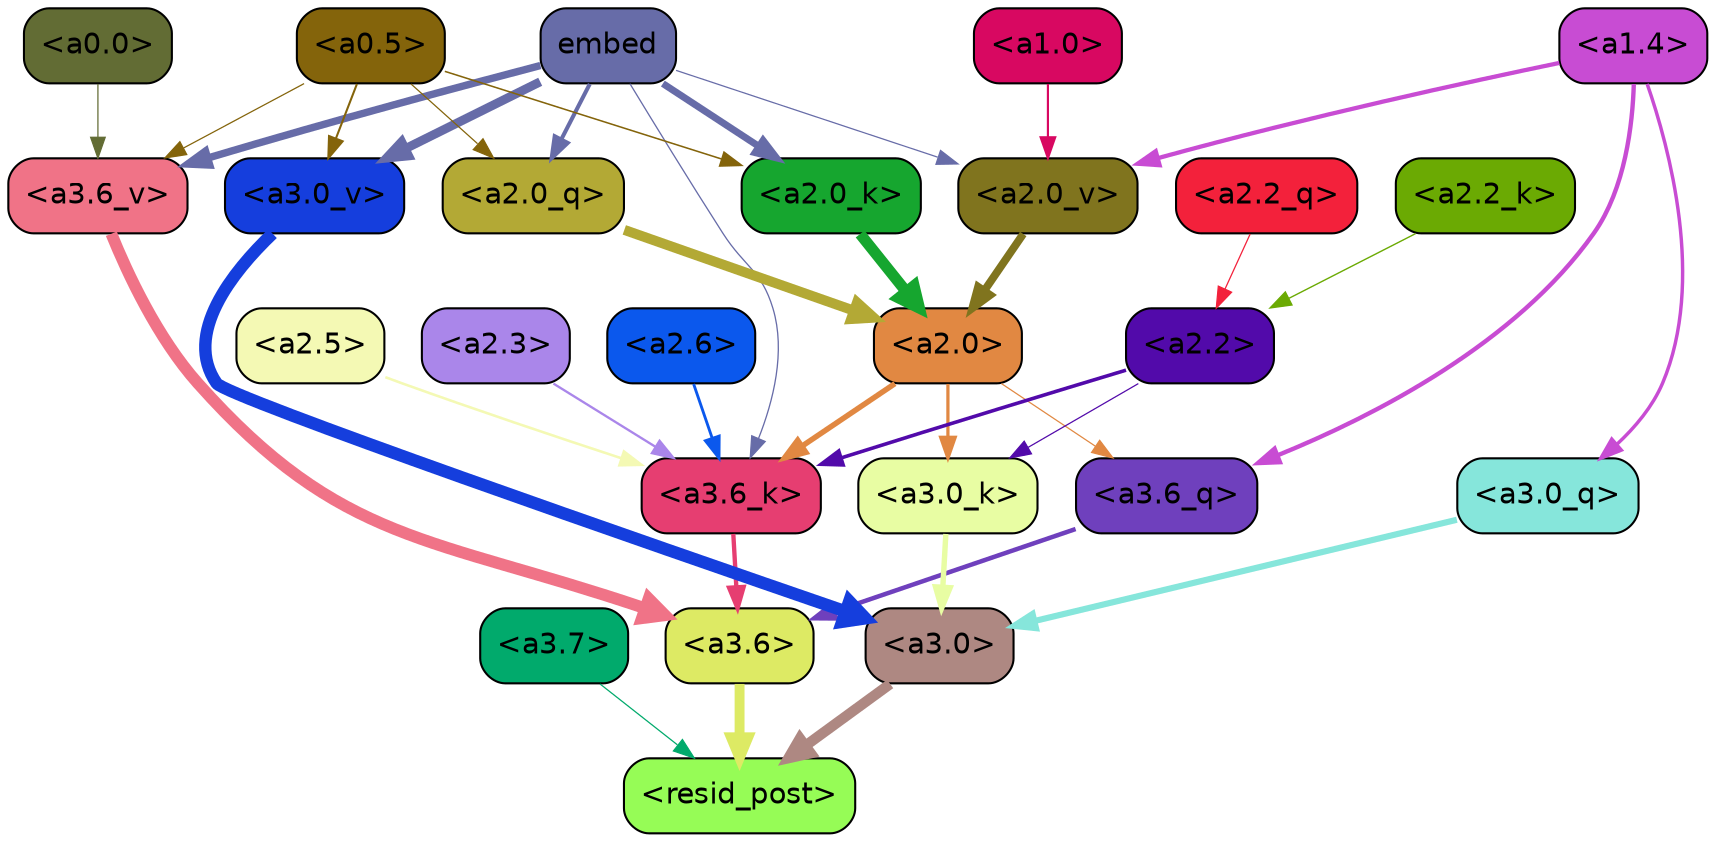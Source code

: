 strict digraph "" {
	graph [bgcolor=transparent,
		layout=dot,
		overlap=false,
		splines=true
	];
	"<a3.7>"	[color=black,
		fillcolor="#01aa6c",
		fontname=Helvetica,
		shape=box,
		style="filled, rounded"];
	"<resid_post>"	[color=black,
		fillcolor="#96fc56",
		fontname=Helvetica,
		shape=box,
		style="filled, rounded"];
	"<a3.7>" -> "<resid_post>"	[color="#01aa6c",
		penwidth=0.6];
	"<a3.6>"	[color=black,
		fillcolor="#ddea64",
		fontname=Helvetica,
		shape=box,
		style="filled, rounded"];
	"<a3.6>" -> "<resid_post>"	[color="#ddea64",
		penwidth=4.748674273490906];
	"<a3.0>"	[color=black,
		fillcolor="#ae8882",
		fontname=Helvetica,
		shape=box,
		style="filled, rounded"];
	"<a3.0>" -> "<resid_post>"	[color="#ae8882",
		penwidth=5.004031300544739];
	"<a3.6_q>"	[color=black,
		fillcolor="#6f40bd",
		fontname=Helvetica,
		shape=box,
		style="filled, rounded"];
	"<a3.6_q>" -> "<a3.6>"	[color="#6f40bd",
		penwidth=2.1656854450702667];
	"<a3.0_q>"	[color=black,
		fillcolor="#86e6db",
		fontname=Helvetica,
		shape=box,
		style="filled, rounded"];
	"<a3.0_q>" -> "<a3.0>"	[color="#86e6db",
		penwidth=2.95696559548378];
	"<a3.6_k>"	[color=black,
		fillcolor="#e63e71",
		fontname=Helvetica,
		shape=box,
		style="filled, rounded"];
	"<a3.6_k>" -> "<a3.6>"	[color="#e63e71",
		penwidth=2.086437076330185];
	"<a3.0_k>"	[color=black,
		fillcolor="#e8fda3",
		fontname=Helvetica,
		shape=box,
		style="filled, rounded"];
	"<a3.0_k>" -> "<a3.0>"	[color="#e8fda3",
		penwidth=2.5988530814647675];
	"<a3.6_v>"	[color=black,
		fillcolor="#f07387",
		fontname=Helvetica,
		shape=box,
		style="filled, rounded"];
	"<a3.6_v>" -> "<a3.6>"	[color="#f07387",
		penwidth=5.669987380504608];
	"<a3.0_v>"	[color=black,
		fillcolor="#153edd",
		fontname=Helvetica,
		shape=box,
		style="filled, rounded"];
	"<a3.0_v>" -> "<a3.0>"	[color="#153edd",
		penwidth=5.9515902400016785];
	"<a2.0>"	[color=black,
		fillcolor="#e18842",
		fontname=Helvetica,
		shape=box,
		style="filled, rounded"];
	"<a2.0>" -> "<a3.6_q>"	[color="#e18842",
		penwidth=0.6];
	"<a2.0>" -> "<a3.6_k>"	[color="#e18842",
		penwidth=2.6423546075820923];
	"<a2.0>" -> "<a3.0_k>"	[color="#e18842",
		penwidth=1.5482127666473389];
	"<a1.4>"	[color=black,
		fillcolor="#c84cd3",
		fontname=Helvetica,
		shape=box,
		style="filled, rounded"];
	"<a1.4>" -> "<a3.6_q>"	[color="#c84cd3",
		penwidth=2.1035547256469727];
	"<a1.4>" -> "<a3.0_q>"	[color="#c84cd3",
		penwidth=1.6541699171066284];
	"<a2.0_v>"	[color=black,
		fillcolor="#80741e",
		fontname=Helvetica,
		shape=box,
		style="filled, rounded"];
	"<a1.4>" -> "<a2.0_v>"	[color="#c84cd3",
		penwidth=2.048949420452118];
	"<a2.6>"	[color=black,
		fillcolor="#0b58ed",
		fontname=Helvetica,
		shape=box,
		style="filled, rounded"];
	"<a2.6>" -> "<a3.6_k>"	[color="#0b58ed",
		penwidth=1.3718644380569458];
	"<a2.5>"	[color=black,
		fillcolor="#f4f9b4",
		fontname=Helvetica,
		shape=box,
		style="filled, rounded"];
	"<a2.5>" -> "<a3.6_k>"	[color="#f4f9b4",
		penwidth=1.231603980064392];
	"<a2.3>"	[color=black,
		fillcolor="#aa86ea",
		fontname=Helvetica,
		shape=box,
		style="filled, rounded"];
	"<a2.3>" -> "<a3.6_k>"	[color="#aa86ea",
		penwidth=1.1117559671401978];
	"<a2.2>"	[color=black,
		fillcolor="#520aaa",
		fontname=Helvetica,
		shape=box,
		style="filled, rounded"];
	"<a2.2>" -> "<a3.6_k>"	[color="#520aaa",
		penwidth=1.7315057516098022];
	"<a2.2>" -> "<a3.0_k>"	[color="#520aaa",
		penwidth=0.6];
	embed	[color=black,
		fillcolor="#676ca8",
		fontname=Helvetica,
		shape=box,
		style="filled, rounded"];
	embed -> "<a3.6_k>"	[color="#676ca8",
		penwidth=0.6229734420776367];
	embed -> "<a3.6_v>"	[color="#676ca8",
		penwidth=3.56406831741333];
	embed -> "<a3.0_v>"	[color="#676ca8",
		penwidth=4.293717980384827];
	"<a2.0_q>"	[color=black,
		fillcolor="#b3a935",
		fontname=Helvetica,
		shape=box,
		style="filled, rounded"];
	embed -> "<a2.0_q>"	[color="#676ca8",
		penwidth=1.9479764699935913];
	"<a2.0_k>"	[color=black,
		fillcolor="#16a62f",
		fontname=Helvetica,
		shape=box,
		style="filled, rounded"];
	embed -> "<a2.0_k>"	[color="#676ca8",
		penwidth=3.348647713661194];
	embed -> "<a2.0_v>"	[color="#676ca8",
		penwidth=0.6];
	"<a0.5>"	[color=black,
		fillcolor="#84640b",
		fontname=Helvetica,
		shape=box,
		style="filled, rounded"];
	"<a0.5>" -> "<a3.6_v>"	[color="#84640b",
		penwidth=0.6];
	"<a0.5>" -> "<a3.0_v>"	[color="#84640b",
		penwidth=0.9916514158248901];
	"<a0.5>" -> "<a2.0_q>"	[color="#84640b",
		penwidth=0.6];
	"<a0.5>" -> "<a2.0_k>"	[color="#84640b",
		penwidth=0.7479127645492554];
	"<a0.0>"	[color=black,
		fillcolor="#626c34",
		fontname=Helvetica,
		shape=box,
		style="filled, rounded"];
	"<a0.0>" -> "<a3.6_v>"	[color="#626c34",
		penwidth=0.6];
	"<a2.2_q>"	[color=black,
		fillcolor="#f3213b",
		fontname=Helvetica,
		shape=box,
		style="filled, rounded"];
	"<a2.2_q>" -> "<a2.2>"	[color="#f3213b",
		penwidth=0.6068362593650818];
	"<a2.0_q>" -> "<a2.0>"	[color="#b3a935",
		penwidth=4.801594913005829];
	"<a2.2_k>"	[color=black,
		fillcolor="#6baa03",
		fontname=Helvetica,
		shape=box,
		style="filled, rounded"];
	"<a2.2_k>" -> "<a2.2>"	[color="#6baa03",
		penwidth=0.6648573875427246];
	"<a2.0_k>" -> "<a2.0>"	[color="#16a62f",
		penwidth=5.364346981048584];
	"<a2.0_v>" -> "<a2.0>"	[color="#80741e",
		penwidth=3.76983106136322];
	"<a1.0>"	[color=black,
		fillcolor="#d80861",
		fontname=Helvetica,
		shape=box,
		style="filled, rounded"];
	"<a1.0>" -> "<a2.0_v>"	[color="#d80861",
		penwidth=1.0333166718482971];
}

